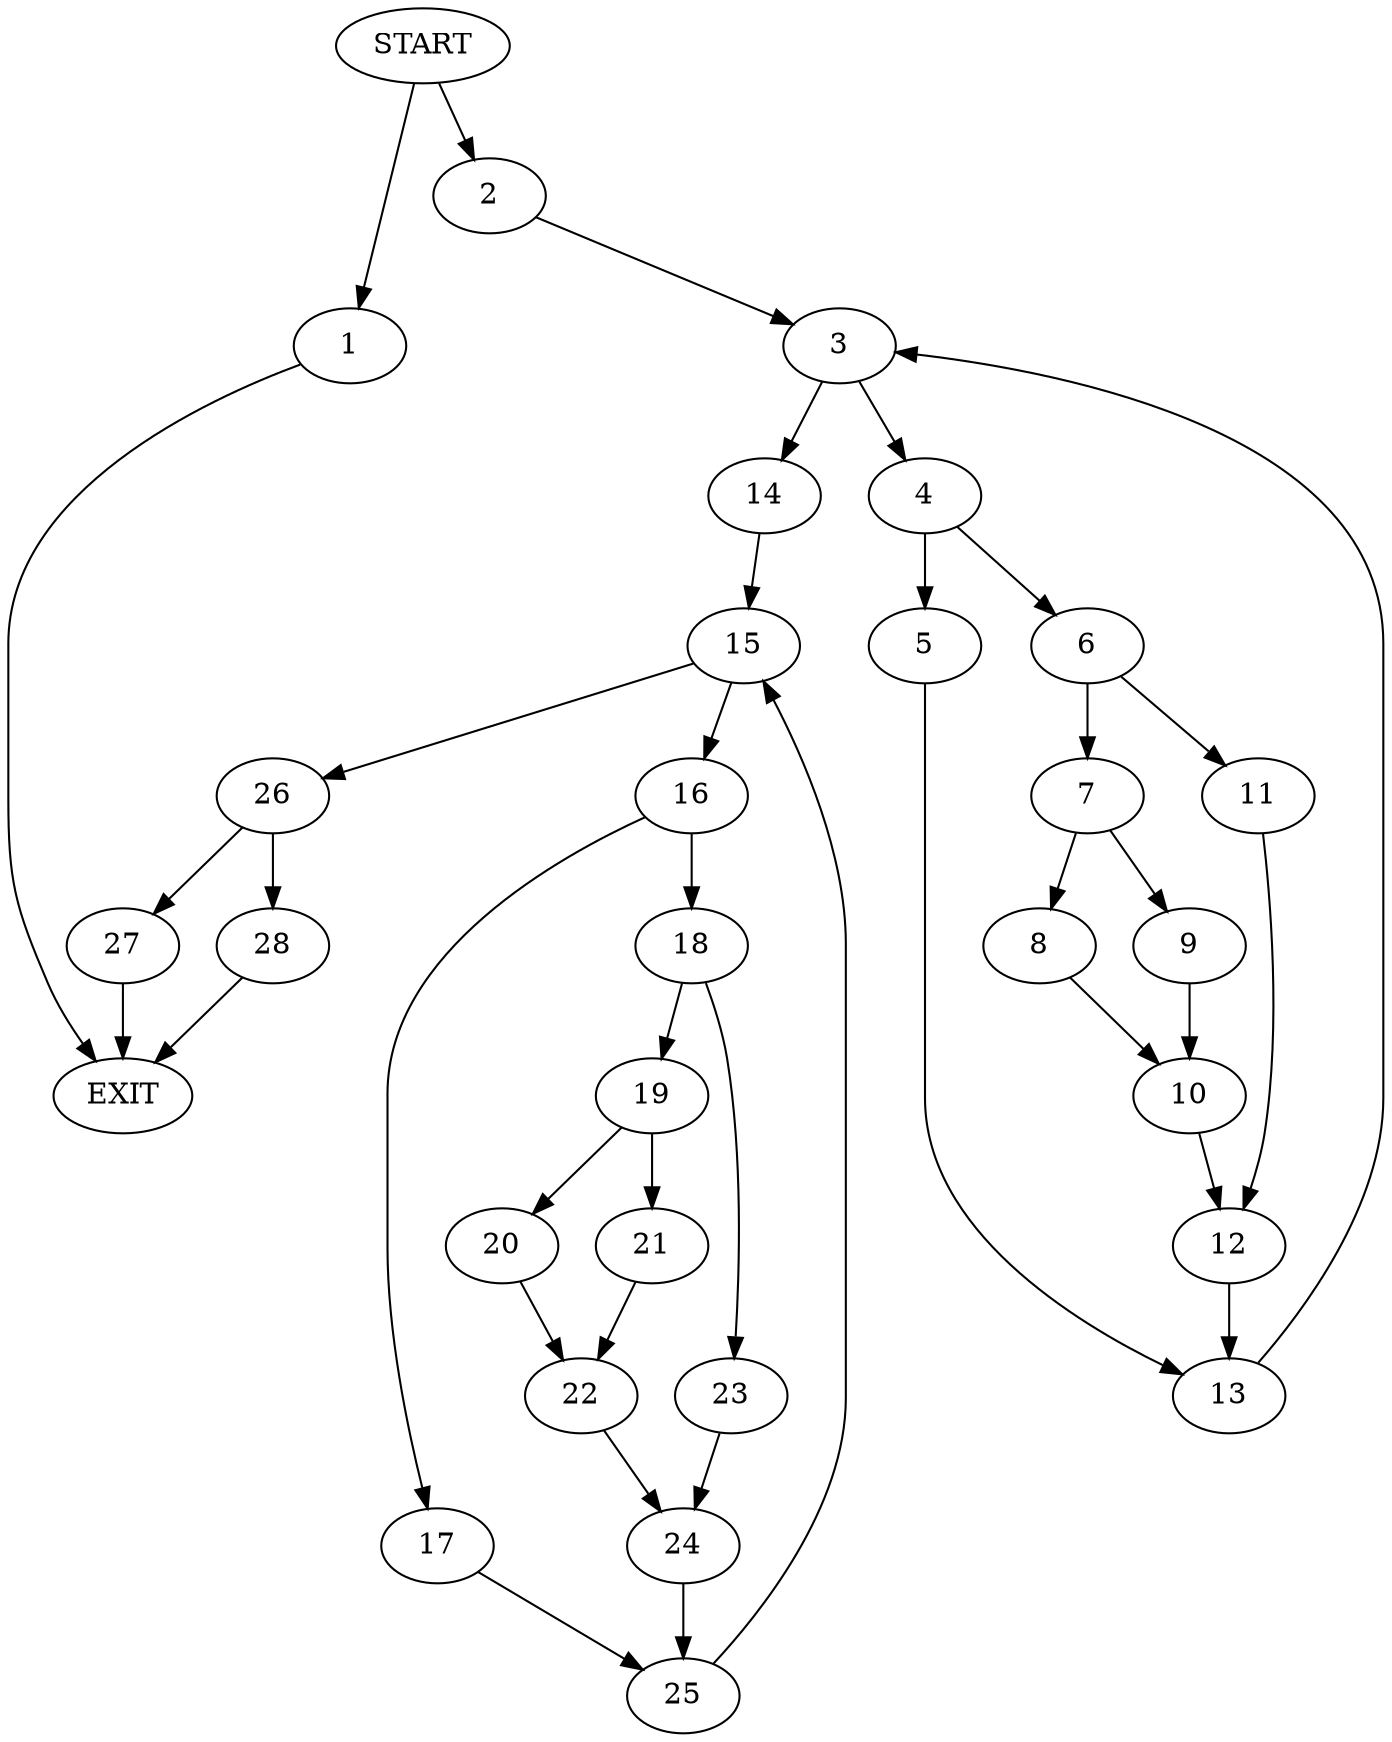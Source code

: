 digraph { 
0 [label="START"];
1;
2;
3;
4;
5;
6;
7;
8;
9;
10;
11;
12;
13;
14;
15;
16;
17;
18;
19;
20;
21;
22;
23;
24;
25;
26;
27;
28;
29[label="EXIT"];
0 -> 1;
0 -> 2;
1 -> 29;
2 -> 3;
3 -> 4;
3 -> 14;
4 -> 5;
4 -> 6;
5 -> 13;
6 -> 7;
6 -> 11;
7 -> 8;
7 -> 9;
8 -> 10;
9 -> 10;
10 -> 12;
11 -> 12;
12 -> 13;
13 -> 3;
14 -> 15;
15 -> 16;
15 -> 26;
16 -> 17;
16 -> 18;
17 -> 25;
18 -> 19;
18 -> 23;
19 -> 20;
19 -> 21;
20 -> 22;
21 -> 22;
22 -> 24;
23 -> 24;
24 -> 25;
25 -> 15;
26 -> 27;
26 -> 28;
27 -> 29;
28 -> 29;
}